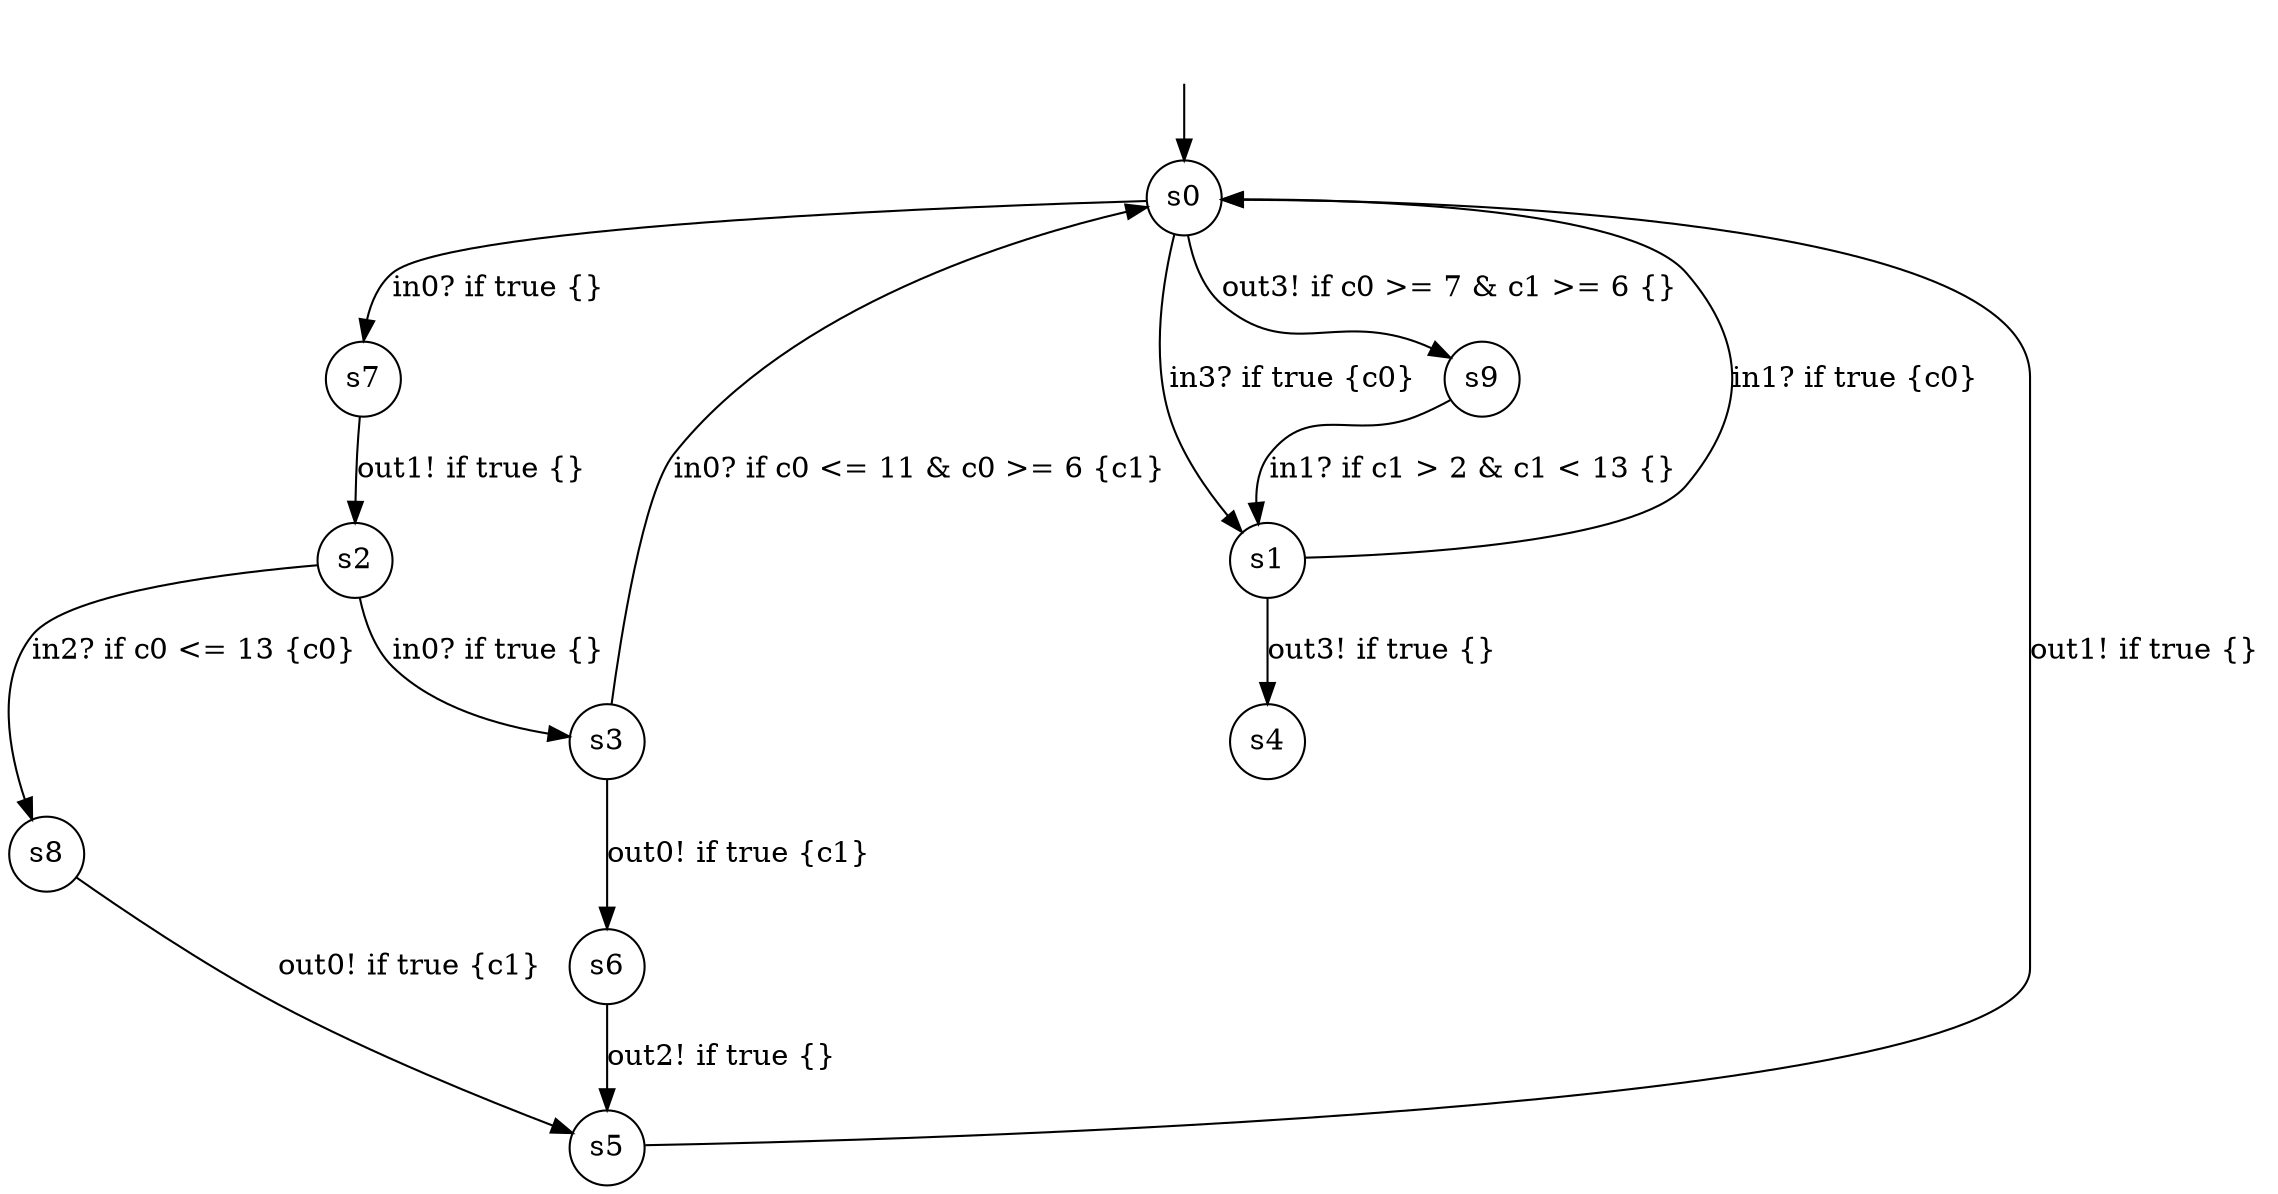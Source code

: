 digraph g {
__start0 [label="" shape="none"];
s0 [shape="circle" margin=0 label="s0"];
s1 [shape="circle" margin=0 label="s1"];
s2 [shape="circle" margin=0 label="s2"];
s3 [shape="circle" margin=0 label="s3"];
s4 [shape="circle" margin=0 label="s4"];
s5 [shape="circle" margin=0 label="s5"];
s6 [shape="circle" margin=0 label="s6"];
s7 [shape="circle" margin=0 label="s7"];
s8 [shape="circle" margin=0 label="s8"];
s9 [shape="circle" margin=0 label="s9"];
s0 -> s1 [label="in3? if true {c0} "];
s0 -> s7 [label="in0? if true {} "];
s0 -> s9 [label="out3! if c0 >= 7 & c1 >= 6 {} "];
s1 -> s0 [label="in1? if true {c0} "];
s1 -> s4 [label="out3! if true {} "];
s2 -> s3 [label="in0? if true {} "];
s2 -> s8 [label="in2? if c0 <= 13 {c0} "];
s3 -> s0 [label="in0? if c0 <= 11 & c0 >= 6 {c1} "];
s3 -> s6 [label="out0! if true {c1} "];
s5 -> s0 [label="out1! if true {} "];
s6 -> s5 [label="out2! if true {} "];
s7 -> s2 [label="out1! if true {} "];
s8 -> s5 [label="out0! if true {c1} "];
s9 -> s1 [label="in1? if c1 > 2 & c1 < 13 {} "];
__start0 -> s0;
}
